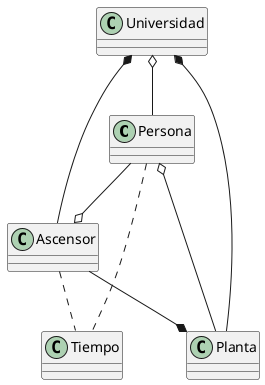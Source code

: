 @startuml modeloDelDominio

class Persona
class Tiempo
class Planta
class Ascensor
class Universidad

Planta -u-o Persona 
Ascensor o-u- Persona 
Planta *-u- Ascensor 
Ascensor .r.. Tiempo 

Planta -u-* Universidad 
Ascensor -u-* Universidad
Persona -u-o Universidad 

Persona ... Tiempo

@enduml